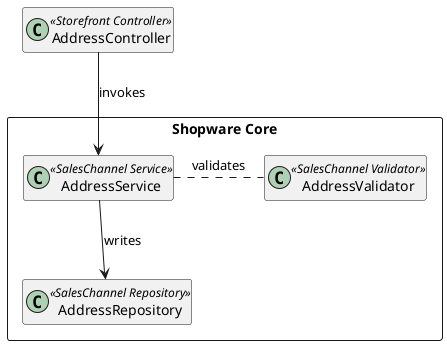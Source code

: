 @startuml
hide empty members

class AddressController << Storefront Controller >>

package "Shopware Core" as core <<Rectangle>> {
    class AddressService << SalesChannel Service >>
    class AddressRepository << SalesChannel Repository >>
    class AddressValidator << SalesChannel Validator>>
}

AddressController --> AddressService : invokes
AddressService --> AddressRepository : writes
AddressService .right.. AddressValidator : validates
@enduml
